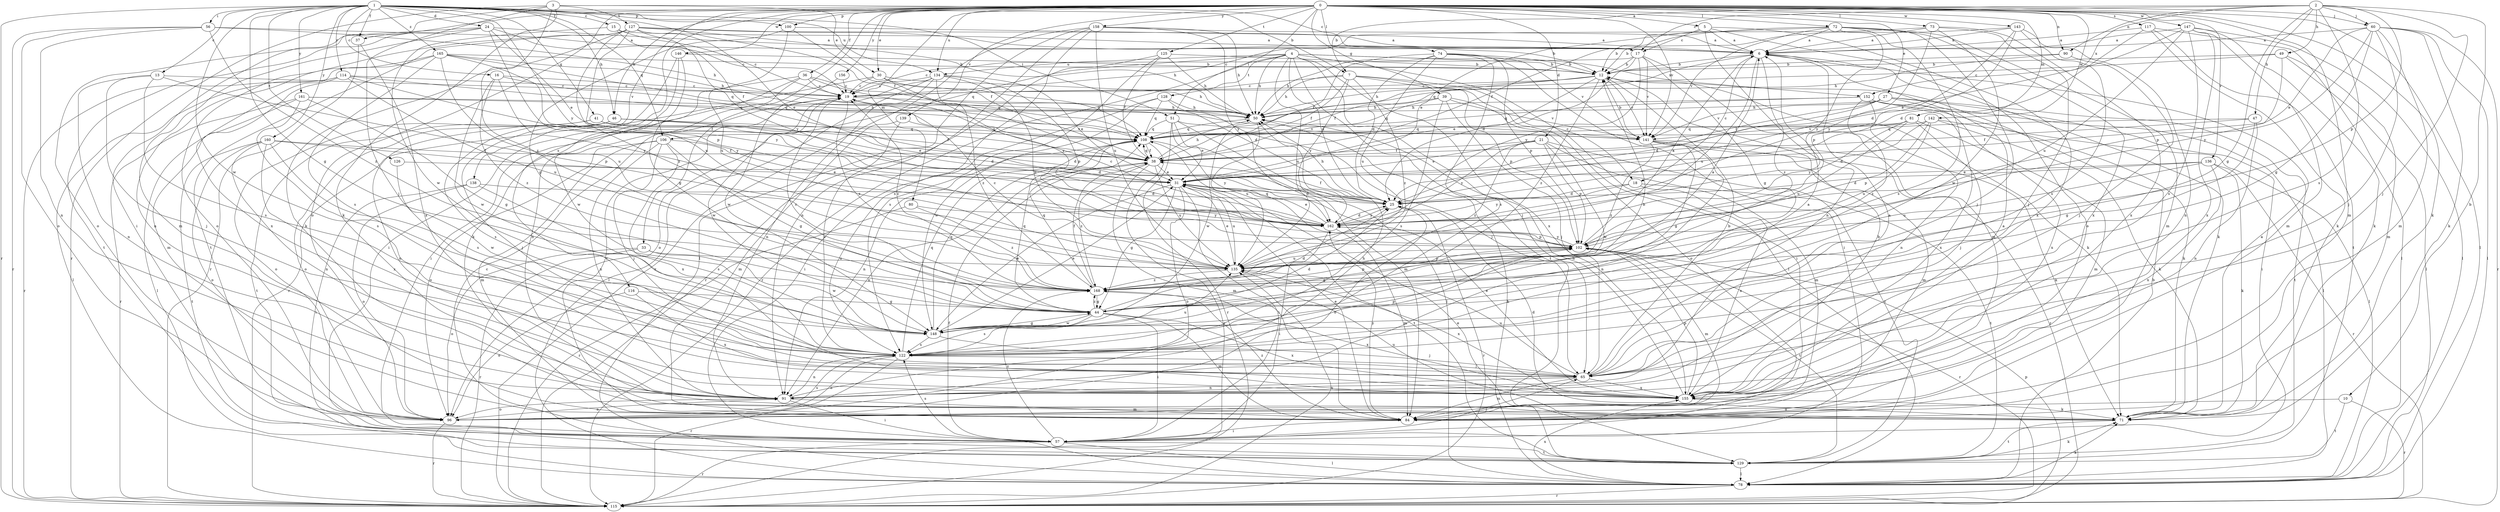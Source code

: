 strict digraph  {
0;
1;
2;
3;
4;
5;
6;
7;
10;
12;
13;
15;
16;
17;
18;
19;
21;
24;
25;
27;
30;
31;
33;
36;
37;
38;
39;
41;
44;
46;
47;
49;
50;
51;
56;
57;
60;
65;
71;
72;
73;
74;
78;
80;
81;
84;
90;
91;
96;
100;
102;
106;
108;
114;
115;
116;
117;
122;
125;
126;
127;
128;
129;
134;
135;
136;
138;
139;
141;
142;
143;
146;
147;
148;
152;
155;
156;
158;
160;
161;
162;
165;
168;
0 -> 5  [label=a];
0 -> 21  [label=d];
0 -> 27  [label=e];
0 -> 30  [label=e];
0 -> 33  [label=f];
0 -> 36  [label=f];
0 -> 37  [label=f];
0 -> 39  [label=g];
0 -> 46  [label=h];
0 -> 51  [label=i];
0 -> 60  [label=j];
0 -> 71  [label=k];
0 -> 72  [label=l];
0 -> 73  [label=l];
0 -> 74  [label=l];
0 -> 78  [label=l];
0 -> 80  [label=m];
0 -> 81  [label=m];
0 -> 84  [label=m];
0 -> 90  [label=n];
0 -> 96  [label=o];
0 -> 100  [label=p];
0 -> 116  [label=s];
0 -> 117  [label=s];
0 -> 125  [label=t];
0 -> 134  [label=u];
0 -> 136  [label=v];
0 -> 138  [label=v];
0 -> 139  [label=v];
0 -> 141  [label=v];
0 -> 142  [label=w];
0 -> 143  [label=w];
0 -> 146  [label=w];
0 -> 147  [label=w];
0 -> 156  [label=y];
0 -> 158  [label=y];
1 -> 7  [label=b];
1 -> 13  [label=c];
1 -> 15  [label=c];
1 -> 16  [label=c];
1 -> 24  [label=d];
1 -> 37  [label=f];
1 -> 38  [label=f];
1 -> 41  [label=g];
1 -> 44  [label=g];
1 -> 46  [label=h];
1 -> 51  [label=i];
1 -> 56  [label=i];
1 -> 100  [label=p];
1 -> 106  [label=q];
1 -> 114  [label=r];
1 -> 115  [label=r];
1 -> 126  [label=t];
1 -> 134  [label=u];
1 -> 148  [label=w];
1 -> 160  [label=y];
1 -> 161  [label=y];
1 -> 162  [label=y];
1 -> 165  [label=z];
2 -> 7  [label=b];
2 -> 10  [label=b];
2 -> 17  [label=c];
2 -> 44  [label=g];
2 -> 47  [label=h];
2 -> 49  [label=h];
2 -> 60  [label=j];
2 -> 65  [label=j];
2 -> 90  [label=n];
2 -> 102  [label=p];
2 -> 122  [label=s];
2 -> 152  [label=x];
3 -> 17  [label=c];
3 -> 30  [label=e];
3 -> 57  [label=i];
3 -> 65  [label=j];
3 -> 71  [label=k];
3 -> 115  [label=r];
3 -> 127  [label=t];
3 -> 168  [label=z];
4 -> 12  [label=b];
4 -> 25  [label=d];
4 -> 50  [label=h];
4 -> 65  [label=j];
4 -> 78  [label=l];
4 -> 106  [label=q];
4 -> 115  [label=r];
4 -> 128  [label=t];
4 -> 129  [label=t];
4 -> 134  [label=u];
4 -> 135  [label=u];
4 -> 152  [label=x];
4 -> 155  [label=x];
5 -> 6  [label=a];
5 -> 17  [label=c];
5 -> 31  [label=e];
5 -> 91  [label=n];
5 -> 96  [label=o];
5 -> 155  [label=x];
6 -> 12  [label=b];
6 -> 18  [label=c];
6 -> 71  [label=k];
6 -> 108  [label=q];
6 -> 135  [label=u];
6 -> 168  [label=z];
7 -> 18  [label=c];
7 -> 19  [label=c];
7 -> 38  [label=f];
7 -> 50  [label=h];
7 -> 57  [label=i];
7 -> 102  [label=p];
7 -> 162  [label=y];
7 -> 168  [label=z];
10 -> 96  [label=o];
10 -> 115  [label=r];
10 -> 129  [label=t];
12 -> 19  [label=c];
12 -> 31  [label=e];
12 -> 38  [label=f];
12 -> 50  [label=h];
12 -> 71  [label=k];
12 -> 141  [label=v];
12 -> 168  [label=z];
13 -> 19  [label=c];
13 -> 65  [label=j];
13 -> 91  [label=n];
13 -> 102  [label=p];
13 -> 122  [label=s];
15 -> 6  [label=a];
15 -> 19  [label=c];
15 -> 38  [label=f];
15 -> 148  [label=w];
16 -> 19  [label=c];
16 -> 108  [label=q];
16 -> 148  [label=w];
16 -> 162  [label=y];
16 -> 168  [label=z];
17 -> 12  [label=b];
17 -> 19  [label=c];
17 -> 25  [label=d];
17 -> 44  [label=g];
17 -> 84  [label=m];
17 -> 141  [label=v];
17 -> 162  [label=y];
18 -> 25  [label=d];
18 -> 129  [label=t];
18 -> 155  [label=x];
18 -> 162  [label=y];
19 -> 50  [label=h];
19 -> 148  [label=w];
19 -> 168  [label=z];
21 -> 31  [label=e];
21 -> 38  [label=f];
21 -> 84  [label=m];
21 -> 102  [label=p];
21 -> 129  [label=t];
21 -> 148  [label=w];
21 -> 162  [label=y];
21 -> 168  [label=z];
24 -> 6  [label=a];
24 -> 19  [label=c];
24 -> 31  [label=e];
24 -> 84  [label=m];
24 -> 96  [label=o];
24 -> 129  [label=t];
24 -> 135  [label=u];
25 -> 38  [label=f];
25 -> 50  [label=h];
25 -> 96  [label=o];
25 -> 115  [label=r];
25 -> 162  [label=y];
27 -> 25  [label=d];
27 -> 38  [label=f];
27 -> 50  [label=h];
27 -> 57  [label=i];
27 -> 129  [label=t];
27 -> 141  [label=v];
27 -> 155  [label=x];
30 -> 19  [label=c];
30 -> 50  [label=h];
30 -> 108  [label=q];
30 -> 115  [label=r];
30 -> 162  [label=y];
31 -> 25  [label=d];
31 -> 44  [label=g];
31 -> 57  [label=i];
31 -> 96  [label=o];
31 -> 129  [label=t];
31 -> 135  [label=u];
31 -> 148  [label=w];
33 -> 96  [label=o];
33 -> 115  [label=r];
33 -> 135  [label=u];
33 -> 148  [label=w];
36 -> 19  [label=c];
36 -> 25  [label=d];
36 -> 57  [label=i];
36 -> 91  [label=n];
36 -> 108  [label=q];
36 -> 148  [label=w];
37 -> 115  [label=r];
37 -> 155  [label=x];
38 -> 31  [label=e];
38 -> 50  [label=h];
38 -> 84  [label=m];
38 -> 91  [label=n];
38 -> 108  [label=q];
38 -> 135  [label=u];
38 -> 168  [label=z];
39 -> 50  [label=h];
39 -> 65  [label=j];
39 -> 96  [label=o];
39 -> 108  [label=q];
39 -> 122  [label=s];
39 -> 141  [label=v];
41 -> 25  [label=d];
41 -> 38  [label=f];
41 -> 96  [label=o];
41 -> 129  [label=t];
41 -> 141  [label=v];
44 -> 19  [label=c];
44 -> 25  [label=d];
44 -> 57  [label=i];
44 -> 84  [label=m];
44 -> 108  [label=q];
44 -> 122  [label=s];
44 -> 148  [label=w];
44 -> 155  [label=x];
44 -> 168  [label=z];
46 -> 25  [label=d];
46 -> 31  [label=e];
46 -> 65  [label=j];
46 -> 91  [label=n];
46 -> 96  [label=o];
46 -> 108  [label=q];
46 -> 122  [label=s];
47 -> 38  [label=f];
47 -> 44  [label=g];
47 -> 91  [label=n];
47 -> 108  [label=q];
49 -> 12  [label=b];
49 -> 19  [label=c];
49 -> 78  [label=l];
49 -> 84  [label=m];
49 -> 162  [label=y];
50 -> 108  [label=q];
50 -> 135  [label=u];
50 -> 148  [label=w];
51 -> 31  [label=e];
51 -> 78  [label=l];
51 -> 84  [label=m];
51 -> 108  [label=q];
51 -> 115  [label=r];
51 -> 141  [label=v];
56 -> 6  [label=a];
56 -> 50  [label=h];
56 -> 91  [label=n];
56 -> 96  [label=o];
56 -> 115  [label=r];
56 -> 168  [label=z];
57 -> 19  [label=c];
57 -> 65  [label=j];
57 -> 78  [label=l];
57 -> 115  [label=r];
57 -> 122  [label=s];
57 -> 129  [label=t];
57 -> 168  [label=z];
60 -> 6  [label=a];
60 -> 31  [label=e];
60 -> 44  [label=g];
60 -> 65  [label=j];
60 -> 71  [label=k];
60 -> 78  [label=l];
60 -> 84  [label=m];
60 -> 102  [label=p];
60 -> 115  [label=r];
65 -> 6  [label=a];
65 -> 12  [label=b];
65 -> 84  [label=m];
65 -> 91  [label=n];
65 -> 135  [label=u];
65 -> 155  [label=x];
71 -> 6  [label=a];
71 -> 25  [label=d];
71 -> 129  [label=t];
71 -> 135  [label=u];
72 -> 6  [label=a];
72 -> 12  [label=b];
72 -> 38  [label=f];
72 -> 65  [label=j];
72 -> 84  [label=m];
72 -> 122  [label=s];
72 -> 141  [label=v];
72 -> 155  [label=x];
72 -> 162  [label=y];
73 -> 6  [label=a];
73 -> 19  [label=c];
73 -> 65  [label=j];
73 -> 148  [label=w];
73 -> 155  [label=x];
73 -> 162  [label=y];
74 -> 12  [label=b];
74 -> 25  [label=d];
74 -> 38  [label=f];
74 -> 50  [label=h];
74 -> 57  [label=i];
74 -> 102  [label=p];
74 -> 122  [label=s];
74 -> 135  [label=u];
74 -> 141  [label=v];
78 -> 12  [label=b];
78 -> 38  [label=f];
78 -> 50  [label=h];
78 -> 71  [label=k];
78 -> 115  [label=r];
78 -> 155  [label=x];
80 -> 115  [label=r];
80 -> 162  [label=y];
80 -> 168  [label=z];
81 -> 65  [label=j];
81 -> 84  [label=m];
81 -> 108  [label=q];
81 -> 135  [label=u];
81 -> 141  [label=v];
81 -> 162  [label=y];
84 -> 19  [label=c];
84 -> 31  [label=e];
84 -> 57  [label=i];
84 -> 162  [label=y];
84 -> 168  [label=z];
90 -> 12  [label=b];
90 -> 50  [label=h];
90 -> 65  [label=j];
91 -> 50  [label=h];
91 -> 57  [label=i];
91 -> 84  [label=m];
91 -> 96  [label=o];
96 -> 91  [label=n];
96 -> 115  [label=r];
96 -> 122  [label=s];
100 -> 6  [label=a];
100 -> 38  [label=f];
100 -> 44  [label=g];
100 -> 135  [label=u];
102 -> 6  [label=a];
102 -> 44  [label=g];
102 -> 84  [label=m];
102 -> 108  [label=q];
102 -> 115  [label=r];
102 -> 129  [label=t];
102 -> 135  [label=u];
102 -> 162  [label=y];
106 -> 38  [label=f];
106 -> 44  [label=g];
106 -> 65  [label=j];
106 -> 84  [label=m];
106 -> 91  [label=n];
106 -> 96  [label=o];
106 -> 155  [label=x];
108 -> 38  [label=f];
108 -> 91  [label=n];
108 -> 115  [label=r];
108 -> 162  [label=y];
114 -> 19  [label=c];
114 -> 78  [label=l];
114 -> 84  [label=m];
114 -> 108  [label=q];
114 -> 115  [label=r];
114 -> 135  [label=u];
114 -> 162  [label=y];
115 -> 102  [label=p];
115 -> 135  [label=u];
116 -> 44  [label=g];
116 -> 96  [label=o];
116 -> 155  [label=x];
117 -> 6  [label=a];
117 -> 25  [label=d];
117 -> 71  [label=k];
117 -> 78  [label=l];
117 -> 129  [label=t];
122 -> 6  [label=a];
122 -> 65  [label=j];
122 -> 91  [label=n];
122 -> 96  [label=o];
122 -> 102  [label=p];
122 -> 108  [label=q];
122 -> 115  [label=r];
122 -> 135  [label=u];
125 -> 12  [label=b];
125 -> 38  [label=f];
125 -> 50  [label=h];
125 -> 115  [label=r];
125 -> 122  [label=s];
126 -> 31  [label=e];
126 -> 148  [label=w];
127 -> 6  [label=a];
127 -> 12  [label=b];
127 -> 31  [label=e];
127 -> 50  [label=h];
127 -> 71  [label=k];
127 -> 96  [label=o];
127 -> 102  [label=p];
127 -> 129  [label=t];
127 -> 162  [label=y];
127 -> 168  [label=z];
128 -> 50  [label=h];
128 -> 57  [label=i];
128 -> 65  [label=j];
128 -> 108  [label=q];
128 -> 148  [label=w];
129 -> 31  [label=e];
129 -> 71  [label=k];
129 -> 78  [label=l];
134 -> 19  [label=c];
134 -> 31  [label=e];
134 -> 78  [label=l];
134 -> 91  [label=n];
134 -> 96  [label=o];
134 -> 102  [label=p];
134 -> 135  [label=u];
134 -> 168  [label=z];
135 -> 19  [label=c];
135 -> 31  [label=e];
135 -> 102  [label=p];
135 -> 155  [label=x];
135 -> 168  [label=z];
136 -> 25  [label=d];
136 -> 31  [label=e];
136 -> 71  [label=k];
136 -> 115  [label=r];
136 -> 135  [label=u];
136 -> 155  [label=x];
138 -> 25  [label=d];
138 -> 57  [label=i];
138 -> 96  [label=o];
138 -> 122  [label=s];
139 -> 84  [label=m];
139 -> 108  [label=q];
139 -> 122  [label=s];
141 -> 12  [label=b];
141 -> 44  [label=g];
141 -> 71  [label=k];
141 -> 84  [label=m];
141 -> 91  [label=n];
141 -> 115  [label=r];
141 -> 168  [label=z];
142 -> 25  [label=d];
142 -> 71  [label=k];
142 -> 78  [label=l];
142 -> 102  [label=p];
142 -> 108  [label=q];
142 -> 135  [label=u];
143 -> 6  [label=a];
143 -> 12  [label=b];
143 -> 25  [label=d];
143 -> 91  [label=n];
143 -> 102  [label=p];
143 -> 122  [label=s];
146 -> 12  [label=b];
146 -> 44  [label=g];
146 -> 57  [label=i];
146 -> 71  [label=k];
147 -> 6  [label=a];
147 -> 31  [label=e];
147 -> 71  [label=k];
147 -> 78  [label=l];
147 -> 84  [label=m];
147 -> 122  [label=s];
147 -> 135  [label=u];
147 -> 155  [label=x];
148 -> 12  [label=b];
148 -> 25  [label=d];
148 -> 31  [label=e];
148 -> 44  [label=g];
148 -> 65  [label=j];
148 -> 108  [label=q];
148 -> 122  [label=s];
152 -> 50  [label=h];
152 -> 71  [label=k];
152 -> 78  [label=l];
152 -> 91  [label=n];
152 -> 108  [label=q];
152 -> 155  [label=x];
152 -> 168  [label=z];
155 -> 6  [label=a];
155 -> 12  [label=b];
155 -> 31  [label=e];
155 -> 50  [label=h];
155 -> 71  [label=k];
155 -> 102  [label=p];
156 -> 19  [label=c];
156 -> 148  [label=w];
158 -> 6  [label=a];
158 -> 50  [label=h];
158 -> 78  [label=l];
158 -> 91  [label=n];
158 -> 115  [label=r];
158 -> 122  [label=s];
158 -> 135  [label=u];
158 -> 162  [label=y];
160 -> 25  [label=d];
160 -> 38  [label=f];
160 -> 91  [label=n];
160 -> 96  [label=o];
160 -> 122  [label=s];
160 -> 129  [label=t];
160 -> 155  [label=x];
161 -> 44  [label=g];
161 -> 50  [label=h];
161 -> 78  [label=l];
161 -> 115  [label=r];
161 -> 122  [label=s];
161 -> 141  [label=v];
162 -> 19  [label=c];
162 -> 25  [label=d];
162 -> 31  [label=e];
162 -> 57  [label=i];
162 -> 84  [label=m];
162 -> 102  [label=p];
165 -> 12  [label=b];
165 -> 50  [label=h];
165 -> 91  [label=n];
165 -> 108  [label=q];
165 -> 122  [label=s];
165 -> 135  [label=u];
165 -> 155  [label=x];
165 -> 162  [label=y];
168 -> 6  [label=a];
168 -> 19  [label=c];
168 -> 38  [label=f];
168 -> 44  [label=g];
168 -> 102  [label=p];
168 -> 108  [label=q];
168 -> 155  [label=x];
}
